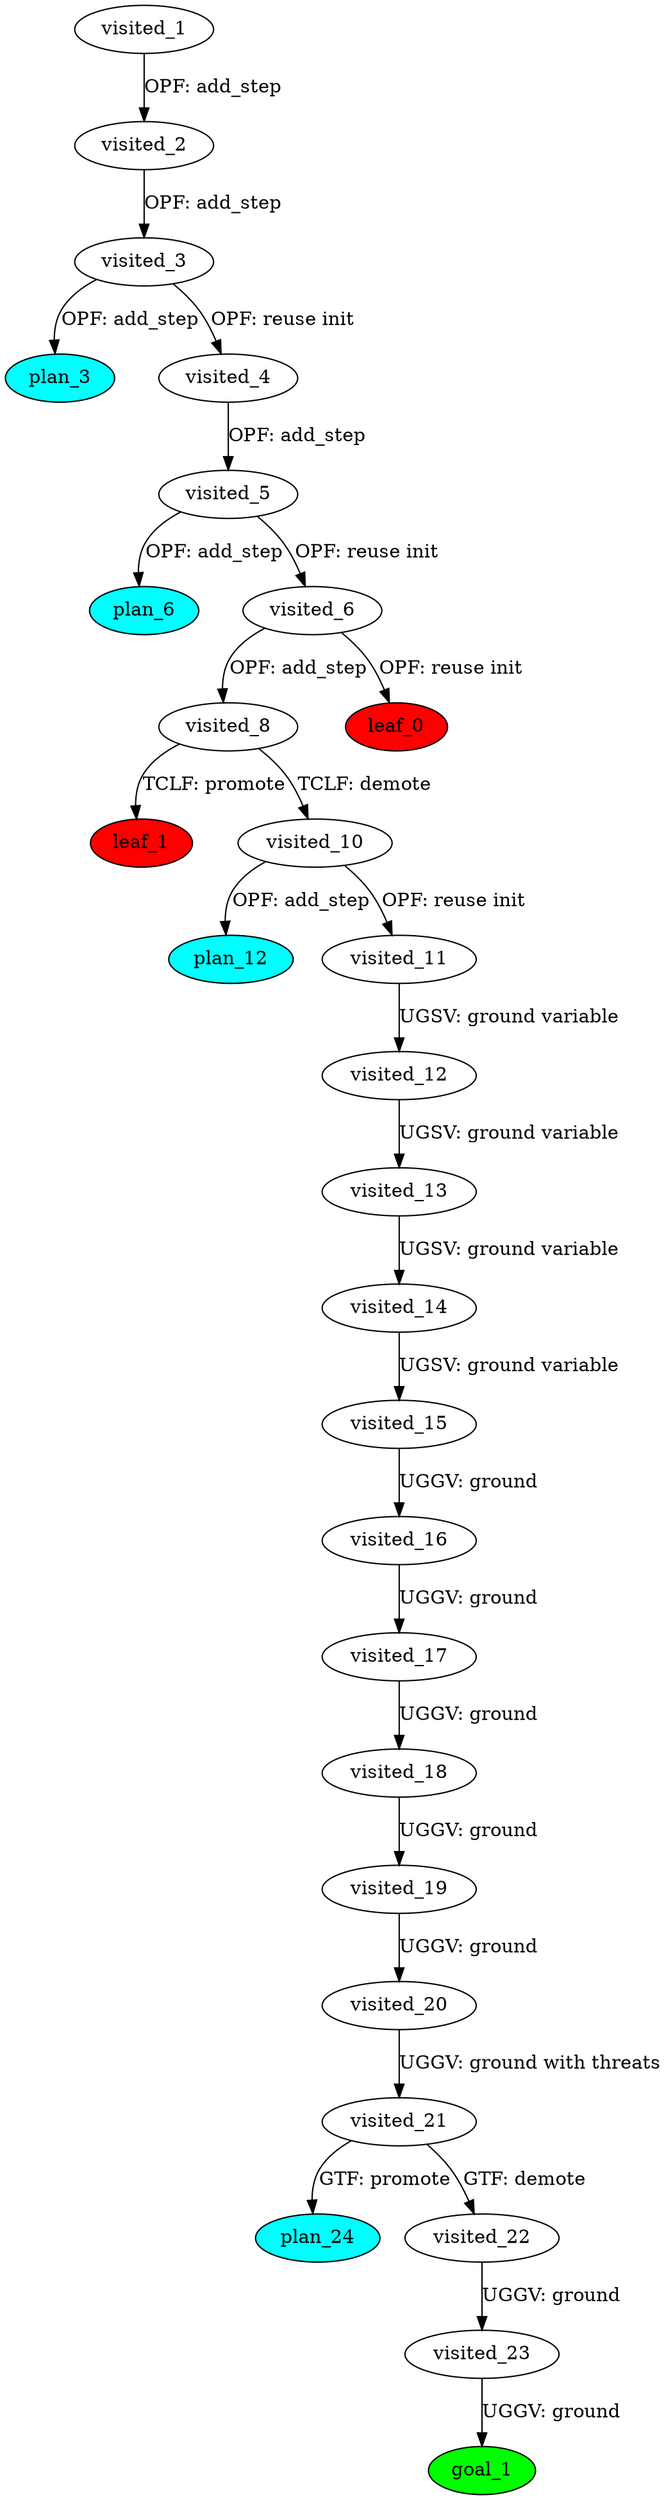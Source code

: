 digraph {
	"2caf3d2f-f026-a418-3d3f-bbec697ae294" [label=plan_0 fillcolor=cyan style=filled]
	"2caf3d2f-f026-a418-3d3f-bbec697ae294" [label=visited_1 fillcolor=white style=filled]
	"2875ad5d-2d06-f862-8990-779cecc3b699" [label=plan_1 fillcolor=cyan style=filled]
	"2caf3d2f-f026-a418-3d3f-bbec697ae294" -> "2875ad5d-2d06-f862-8990-779cecc3b699" [label="OPF: add_step"]
	"2875ad5d-2d06-f862-8990-779cecc3b699" [label=visited_2 fillcolor=white style=filled]
	"95c89b2d-7892-d145-12d2-d7e6387d5add" [label=plan_2 fillcolor=cyan style=filled]
	"2875ad5d-2d06-f862-8990-779cecc3b699" -> "95c89b2d-7892-d145-12d2-d7e6387d5add" [label="OPF: add_step"]
	"95c89b2d-7892-d145-12d2-d7e6387d5add" [label=visited_3 fillcolor=white style=filled]
	"4b8fb475-e2eb-b2d2-3848-52b657f498e0" [label=plan_3 fillcolor=cyan style=filled]
	"95c89b2d-7892-d145-12d2-d7e6387d5add" -> "4b8fb475-e2eb-b2d2-3848-52b657f498e0" [label="OPF: add_step"]
	"6f2aec8a-53c9-aacb-3f71-e1ae3f24ba6a" [label=plan_4 fillcolor=cyan style=filled]
	"95c89b2d-7892-d145-12d2-d7e6387d5add" -> "6f2aec8a-53c9-aacb-3f71-e1ae3f24ba6a" [label="OPF: reuse init"]
	"6f2aec8a-53c9-aacb-3f71-e1ae3f24ba6a" [label=visited_4 fillcolor=white style=filled]
	"ed6f4ee3-e44e-7cd1-38ef-a3bc9457f388" [label=plan_5 fillcolor=cyan style=filled]
	"6f2aec8a-53c9-aacb-3f71-e1ae3f24ba6a" -> "ed6f4ee3-e44e-7cd1-38ef-a3bc9457f388" [label="OPF: add_step"]
	"ed6f4ee3-e44e-7cd1-38ef-a3bc9457f388" [label=visited_5 fillcolor=white style=filled]
	"ffbb4bcc-a5cb-bf6f-3d33-31644bb8ebe2" [label=plan_6 fillcolor=cyan style=filled]
	"ed6f4ee3-e44e-7cd1-38ef-a3bc9457f388" -> "ffbb4bcc-a5cb-bf6f-3d33-31644bb8ebe2" [label="OPF: add_step"]
	"4bed523c-085f-f4d1-87ea-651b5539562b" [label=plan_7 fillcolor=cyan style=filled]
	"ed6f4ee3-e44e-7cd1-38ef-a3bc9457f388" -> "4bed523c-085f-f4d1-87ea-651b5539562b" [label="OPF: reuse init"]
	"4bed523c-085f-f4d1-87ea-651b5539562b" [label=visited_6 fillcolor=white style=filled]
	"b2b3bb39-4510-eaad-c0bd-44c06d07ee0b" [label=plan_8 fillcolor=cyan style=filled]
	"4bed523c-085f-f4d1-87ea-651b5539562b" -> "b2b3bb39-4510-eaad-c0bd-44c06d07ee0b" [label="OPF: add_step"]
	"236e9007-3468-0b6e-c609-0b78b5971e43" [label=plan_9 fillcolor=cyan style=filled]
	"4bed523c-085f-f4d1-87ea-651b5539562b" -> "236e9007-3468-0b6e-c609-0b78b5971e43" [label="OPF: reuse init"]
	"236e9007-3468-0b6e-c609-0b78b5971e43" [label=visited_7 fillcolor=white style=filled]
	"236e9007-3468-0b6e-c609-0b78b5971e43" [label=leaf_0 fillcolor=red style=filled]
	"b2b3bb39-4510-eaad-c0bd-44c06d07ee0b" [label=visited_8 fillcolor=white style=filled]
	"df02774d-9482-b42f-c095-3c13f06bffa4" [label=plan_10 fillcolor=cyan style=filled]
	"b2b3bb39-4510-eaad-c0bd-44c06d07ee0b" -> "df02774d-9482-b42f-c095-3c13f06bffa4" [label="TCLF: promote"]
	"c0cffa73-35b5-0ec5-b3ed-8f33f587d26d" [label=plan_11 fillcolor=cyan style=filled]
	"b2b3bb39-4510-eaad-c0bd-44c06d07ee0b" -> "c0cffa73-35b5-0ec5-b3ed-8f33f587d26d" [label="TCLF: demote"]
	"df02774d-9482-b42f-c095-3c13f06bffa4" [label=visited_9 fillcolor=white style=filled]
	"df02774d-9482-b42f-c095-3c13f06bffa4" [label=leaf_1 fillcolor=red style=filled]
	"c0cffa73-35b5-0ec5-b3ed-8f33f587d26d" [label=visited_10 fillcolor=white style=filled]
	"5209eaab-39b6-410e-c2c9-6b28beb96a4a" [label=plan_12 fillcolor=cyan style=filled]
	"c0cffa73-35b5-0ec5-b3ed-8f33f587d26d" -> "5209eaab-39b6-410e-c2c9-6b28beb96a4a" [label="OPF: add_step"]
	"e24c724b-e453-c4c2-3037-f0b710ccf85f" [label=plan_13 fillcolor=cyan style=filled]
	"c0cffa73-35b5-0ec5-b3ed-8f33f587d26d" -> "e24c724b-e453-c4c2-3037-f0b710ccf85f" [label="OPF: reuse init"]
	"e24c724b-e453-c4c2-3037-f0b710ccf85f" [label=visited_11 fillcolor=white style=filled]
	"6403c4bc-1486-0c2d-1659-ddcc75373d14" [label=plan_14 fillcolor=cyan style=filled]
	"e24c724b-e453-c4c2-3037-f0b710ccf85f" -> "6403c4bc-1486-0c2d-1659-ddcc75373d14" [label="UGSV: ground variable"]
	"6403c4bc-1486-0c2d-1659-ddcc75373d14" [label=visited_12 fillcolor=white style=filled]
	"25e050f6-b273-f93c-1cad-a48a46a42ee1" [label=plan_15 fillcolor=cyan style=filled]
	"6403c4bc-1486-0c2d-1659-ddcc75373d14" -> "25e050f6-b273-f93c-1cad-a48a46a42ee1" [label="UGSV: ground variable"]
	"25e050f6-b273-f93c-1cad-a48a46a42ee1" [label=visited_13 fillcolor=white style=filled]
	"344a21b7-dfff-8cea-2687-0a987f0f6662" [label=plan_16 fillcolor=cyan style=filled]
	"25e050f6-b273-f93c-1cad-a48a46a42ee1" -> "344a21b7-dfff-8cea-2687-0a987f0f6662" [label="UGSV: ground variable"]
	"344a21b7-dfff-8cea-2687-0a987f0f6662" [label=visited_14 fillcolor=white style=filled]
	"7951d52b-21cc-8ba7-ee85-4c728a9b7b20" [label=plan_17 fillcolor=cyan style=filled]
	"344a21b7-dfff-8cea-2687-0a987f0f6662" -> "7951d52b-21cc-8ba7-ee85-4c728a9b7b20" [label="UGSV: ground variable"]
	"7951d52b-21cc-8ba7-ee85-4c728a9b7b20" [label=visited_15 fillcolor=white style=filled]
	"bcda835f-71a0-cff8-6b8d-a34058c158e2" [label=plan_18 fillcolor=cyan style=filled]
	"7951d52b-21cc-8ba7-ee85-4c728a9b7b20" -> "bcda835f-71a0-cff8-6b8d-a34058c158e2" [label="UGGV: ground"]
	"bcda835f-71a0-cff8-6b8d-a34058c158e2" [label=visited_16 fillcolor=white style=filled]
	"3066478c-4aa0-d842-057f-dd20a50a0a29" [label=plan_19 fillcolor=cyan style=filled]
	"bcda835f-71a0-cff8-6b8d-a34058c158e2" -> "3066478c-4aa0-d842-057f-dd20a50a0a29" [label="UGGV: ground"]
	"3066478c-4aa0-d842-057f-dd20a50a0a29" [label=visited_17 fillcolor=white style=filled]
	"cd4f2875-df2d-df20-05a4-3113101d759e" [label=plan_20 fillcolor=cyan style=filled]
	"3066478c-4aa0-d842-057f-dd20a50a0a29" -> "cd4f2875-df2d-df20-05a4-3113101d759e" [label="UGGV: ground"]
	"cd4f2875-df2d-df20-05a4-3113101d759e" [label=visited_18 fillcolor=white style=filled]
	"8505d91d-f28b-ffb9-d5bf-1edb3b79da1e" [label=plan_21 fillcolor=cyan style=filled]
	"cd4f2875-df2d-df20-05a4-3113101d759e" -> "8505d91d-f28b-ffb9-d5bf-1edb3b79da1e" [label="UGGV: ground"]
	"8505d91d-f28b-ffb9-d5bf-1edb3b79da1e" [label=visited_19 fillcolor=white style=filled]
	"9425fc3a-6964-a112-55fc-0f2ba50939f1" [label=plan_22 fillcolor=cyan style=filled]
	"8505d91d-f28b-ffb9-d5bf-1edb3b79da1e" -> "9425fc3a-6964-a112-55fc-0f2ba50939f1" [label="UGGV: ground"]
	"9425fc3a-6964-a112-55fc-0f2ba50939f1" [label=visited_20 fillcolor=white style=filled]
	"aa757eeb-97e6-42d6-7c74-38955388d128" [label=plan_23 fillcolor=cyan style=filled]
	"9425fc3a-6964-a112-55fc-0f2ba50939f1" -> "aa757eeb-97e6-42d6-7c74-38955388d128" [label="UGGV: ground with threats"]
	"aa757eeb-97e6-42d6-7c74-38955388d128" [label=visited_21 fillcolor=white style=filled]
	"8c68720e-d787-463d-87b8-f95cb265a6c2" [label=plan_24 fillcolor=cyan style=filled]
	"aa757eeb-97e6-42d6-7c74-38955388d128" -> "8c68720e-d787-463d-87b8-f95cb265a6c2" [label="GTF: promote"]
	"913767ab-4dd8-5715-753f-f3e271fc5136" [label=plan_25 fillcolor=cyan style=filled]
	"aa757eeb-97e6-42d6-7c74-38955388d128" -> "913767ab-4dd8-5715-753f-f3e271fc5136" [label="GTF: demote"]
	"913767ab-4dd8-5715-753f-f3e271fc5136" [label=visited_22 fillcolor=white style=filled]
	"4e7674e9-ca12-ba49-e5f5-cdc821c7c0f6" [label=plan_26 fillcolor=cyan style=filled]
	"913767ab-4dd8-5715-753f-f3e271fc5136" -> "4e7674e9-ca12-ba49-e5f5-cdc821c7c0f6" [label="UGGV: ground"]
	"4e7674e9-ca12-ba49-e5f5-cdc821c7c0f6" [label=visited_23 fillcolor=white style=filled]
	"3a0e618f-428f-d941-ca0d-72ce2bf6f6c4" [label=plan_27 fillcolor=cyan style=filled]
	"4e7674e9-ca12-ba49-e5f5-cdc821c7c0f6" -> "3a0e618f-428f-d941-ca0d-72ce2bf6f6c4" [label="UGGV: ground"]
	"3a0e618f-428f-d941-ca0d-72ce2bf6f6c4" [label=visited_24 fillcolor=white style=filled]
	"3a0e618f-428f-d941-ca0d-72ce2bf6f6c4" [label=goal_1 fillcolor=green style=filled]
}
